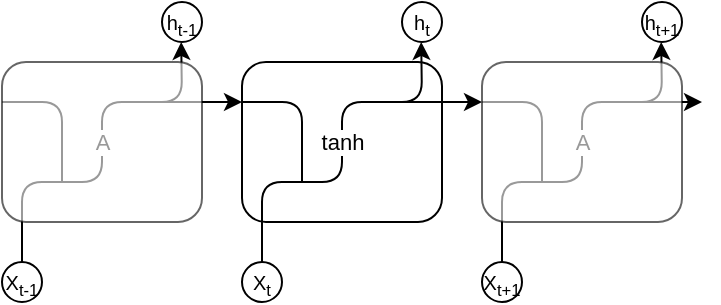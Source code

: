 <mxfile version="24.4.11" type="github">
  <diagram name="第 1 页" id="orEF4y-qbhwABTCdEqji">
    <mxGraphModel dx="659" dy="349" grid="1" gridSize="10" guides="1" tooltips="1" connect="1" arrows="1" fold="1" page="1" pageScale="1" pageWidth="827" pageHeight="1169" math="0" shadow="0">
      <root>
        <mxCell id="0" />
        <mxCell id="1" parent="0" />
        <mxCell id="CypTaMBvUHZM8Jd75lHG-10" value="" style="endArrow=classic;html=1;rounded=1;fillColor=none;curved=0;entryX=0;entryY=0.25;entryDx=0;entryDy=0;" edge="1" parent="1" target="CypTaMBvUHZM8Jd75lHG-29">
          <mxGeometry width="50" height="50" relative="1" as="geometry">
            <mxPoint x="170" y="180" as="sourcePoint" />
            <mxPoint x="270" y="100" as="targetPoint" />
            <Array as="points">
              <mxPoint x="170" y="140" />
              <mxPoint x="210" y="140" />
              <mxPoint x="210" y="100" />
            </Array>
          </mxGeometry>
        </mxCell>
        <mxCell id="CypTaMBvUHZM8Jd75lHG-13" value="A" style="edgeLabel;html=1;align=center;verticalAlign=middle;resizable=0;points=[];" vertex="1" connectable="0" parent="CypTaMBvUHZM8Jd75lHG-10">
          <mxGeometry x="-0.076" relative="1" as="geometry">
            <mxPoint y="-12" as="offset" />
          </mxGeometry>
        </mxCell>
        <mxCell id="CypTaMBvUHZM8Jd75lHG-4" value="&lt;font style=&quot;font-size: 10px;&quot;&gt;X&lt;sub&gt;t-1&lt;/sub&gt;&lt;/font&gt;" style="ellipse;whiteSpace=wrap;html=1;aspect=fixed;" vertex="1" parent="1">
          <mxGeometry x="160" y="180" width="20" height="20" as="geometry" />
        </mxCell>
        <mxCell id="CypTaMBvUHZM8Jd75lHG-5" value="&lt;font style=&quot;font-size: 10px;&quot;&gt;h&lt;sub&gt;t-1&lt;/sub&gt;&lt;/font&gt;" style="ellipse;whiteSpace=wrap;html=1;aspect=fixed;" vertex="1" parent="1">
          <mxGeometry x="240" y="50" width="20" height="20" as="geometry" />
        </mxCell>
        <mxCell id="CypTaMBvUHZM8Jd75lHG-11" value="" style="endArrow=none;html=1;rounded=1;exitX=0.016;exitY=0.276;exitDx=0;exitDy=0;exitPerimeter=0;curved=0;" edge="1" parent="1">
          <mxGeometry width="50" height="50" relative="1" as="geometry">
            <mxPoint x="160.0" y="100.0" as="sourcePoint" />
            <mxPoint x="190" y="140" as="targetPoint" />
            <Array as="points">
              <mxPoint x="190" y="100" />
            </Array>
          </mxGeometry>
        </mxCell>
        <mxCell id="CypTaMBvUHZM8Jd75lHG-14" value="" style="endArrow=classic;html=1;rounded=1;curved=0;" edge="1" parent="1">
          <mxGeometry width="50" height="50" relative="1" as="geometry">
            <mxPoint x="220" y="100" as="sourcePoint" />
            <mxPoint x="249.6" y="70" as="targetPoint" />
            <Array as="points">
              <mxPoint x="250" y="100" />
            </Array>
          </mxGeometry>
        </mxCell>
        <mxCell id="CypTaMBvUHZM8Jd75lHG-29" value="" style="rounded=1;whiteSpace=wrap;html=1;fillColor=none;" vertex="1" parent="1">
          <mxGeometry x="280" y="80" width="100" height="80" as="geometry" />
        </mxCell>
        <mxCell id="CypTaMBvUHZM8Jd75lHG-30" value="" style="endArrow=classic;html=1;rounded=1;fillColor=none;curved=0;entryX=0;entryY=0.25;entryDx=0;entryDy=0;" edge="1" parent="1" target="CypTaMBvUHZM8Jd75lHG-36">
          <mxGeometry width="50" height="50" relative="1" as="geometry">
            <mxPoint x="290" y="180" as="sourcePoint" />
            <mxPoint x="390" y="100" as="targetPoint" />
            <Array as="points">
              <mxPoint x="290" y="140" />
              <mxPoint x="330" y="140" />
              <mxPoint x="330" y="100" />
            </Array>
          </mxGeometry>
        </mxCell>
        <mxCell id="CypTaMBvUHZM8Jd75lHG-31" value="tanh" style="edgeLabel;html=1;align=center;verticalAlign=middle;resizable=0;points=[];" vertex="1" connectable="0" parent="CypTaMBvUHZM8Jd75lHG-30">
          <mxGeometry x="-0.076" relative="1" as="geometry">
            <mxPoint y="-12" as="offset" />
          </mxGeometry>
        </mxCell>
        <mxCell id="CypTaMBvUHZM8Jd75lHG-32" value="&lt;font style=&quot;font-size: 10px;&quot;&gt;X&lt;sub&gt;t&lt;/sub&gt;&lt;/font&gt;" style="ellipse;whiteSpace=wrap;html=1;aspect=fixed;" vertex="1" parent="1">
          <mxGeometry x="280" y="180" width="20" height="20" as="geometry" />
        </mxCell>
        <mxCell id="CypTaMBvUHZM8Jd75lHG-33" value="&lt;font style=&quot;font-size: 10px;&quot;&gt;h&lt;sub&gt;t&lt;/sub&gt;&lt;/font&gt;" style="ellipse;whiteSpace=wrap;html=1;aspect=fixed;" vertex="1" parent="1">
          <mxGeometry x="360" y="50" width="20" height="20" as="geometry" />
        </mxCell>
        <mxCell id="CypTaMBvUHZM8Jd75lHG-34" value="" style="endArrow=none;html=1;rounded=1;exitX=0.016;exitY=0.276;exitDx=0;exitDy=0;exitPerimeter=0;curved=0;" edge="1" parent="1">
          <mxGeometry width="50" height="50" relative="1" as="geometry">
            <mxPoint x="280.0" y="100" as="sourcePoint" />
            <mxPoint x="310" y="140" as="targetPoint" />
            <Array as="points">
              <mxPoint x="310" y="100" />
            </Array>
          </mxGeometry>
        </mxCell>
        <mxCell id="CypTaMBvUHZM8Jd75lHG-35" value="" style="endArrow=classic;html=1;rounded=1;curved=0;" edge="1" parent="1">
          <mxGeometry width="50" height="50" relative="1" as="geometry">
            <mxPoint x="340" y="100" as="sourcePoint" />
            <mxPoint x="369.6" y="70" as="targetPoint" />
            <Array as="points">
              <mxPoint x="370" y="100" />
            </Array>
          </mxGeometry>
        </mxCell>
        <mxCell id="CypTaMBvUHZM8Jd75lHG-37" value="" style="endArrow=classic;html=1;rounded=1;fillColor=none;curved=0;" edge="1" parent="1">
          <mxGeometry width="50" height="50" relative="1" as="geometry">
            <mxPoint x="410" y="180" as="sourcePoint" />
            <mxPoint x="510" y="100" as="targetPoint" />
            <Array as="points">
              <mxPoint x="410" y="140" />
              <mxPoint x="450" y="140" />
              <mxPoint x="450" y="100" />
            </Array>
          </mxGeometry>
        </mxCell>
        <mxCell id="CypTaMBvUHZM8Jd75lHG-38" value="A" style="edgeLabel;html=1;align=center;verticalAlign=middle;resizable=0;points=[];" vertex="1" connectable="0" parent="CypTaMBvUHZM8Jd75lHG-37">
          <mxGeometry x="-0.076" relative="1" as="geometry">
            <mxPoint y="-17" as="offset" />
          </mxGeometry>
        </mxCell>
        <mxCell id="CypTaMBvUHZM8Jd75lHG-39" value="&lt;font style=&quot;font-size: 10px;&quot;&gt;X&lt;sub&gt;t+1&lt;/sub&gt;&lt;/font&gt;" style="ellipse;whiteSpace=wrap;html=1;aspect=fixed;" vertex="1" parent="1">
          <mxGeometry x="400" y="180" width="20" height="20" as="geometry" />
        </mxCell>
        <mxCell id="CypTaMBvUHZM8Jd75lHG-40" value="&lt;font style=&quot;font-size: 10px;&quot;&gt;h&lt;sub&gt;t+1&lt;/sub&gt;&lt;/font&gt;" style="ellipse;whiteSpace=wrap;html=1;aspect=fixed;" vertex="1" parent="1">
          <mxGeometry x="480" y="50" width="20" height="20" as="geometry" />
        </mxCell>
        <mxCell id="CypTaMBvUHZM8Jd75lHG-41" value="" style="endArrow=none;html=1;rounded=1;exitX=0.016;exitY=0.276;exitDx=0;exitDy=0;exitPerimeter=0;curved=0;" edge="1" parent="1">
          <mxGeometry width="50" height="50" relative="1" as="geometry">
            <mxPoint x="400.0" y="100" as="sourcePoint" />
            <mxPoint x="430" y="140" as="targetPoint" />
            <Array as="points">
              <mxPoint x="430" y="100" />
            </Array>
          </mxGeometry>
        </mxCell>
        <mxCell id="CypTaMBvUHZM8Jd75lHG-42" value="" style="endArrow=classic;html=1;rounded=1;curved=0;" edge="1" parent="1">
          <mxGeometry width="50" height="50" relative="1" as="geometry">
            <mxPoint x="460" y="100" as="sourcePoint" />
            <mxPoint x="489.6" y="70" as="targetPoint" />
            <Array as="points">
              <mxPoint x="490" y="100" />
            </Array>
          </mxGeometry>
        </mxCell>
        <mxCell id="CypTaMBvUHZM8Jd75lHG-1" value="" style="rounded=1;whiteSpace=wrap;html=1;opacity=60;" vertex="1" parent="1">
          <mxGeometry x="160" y="80" width="100" height="80" as="geometry" />
        </mxCell>
        <mxCell id="CypTaMBvUHZM8Jd75lHG-36" value="" style="rounded=1;whiteSpace=wrap;html=1;opacity=60;" vertex="1" parent="1">
          <mxGeometry x="400" y="80" width="100" height="80" as="geometry" />
        </mxCell>
      </root>
    </mxGraphModel>
  </diagram>
</mxfile>
